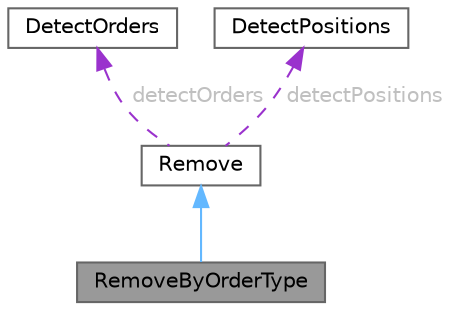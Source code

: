 digraph "RemoveByOrderType"
{
 // LATEX_PDF_SIZE
  bgcolor="transparent";
  edge [fontname=Helvetica,fontsize=10,labelfontname=Helvetica,labelfontsize=10];
  node [fontname=Helvetica,fontsize=10,shape=box,height=0.2,width=0.4];
  Node1 [id="Node000001",label="RemoveByOrderType",height=0.2,width=0.4,color="gray40", fillcolor="grey60", style="filled", fontcolor="black",tooltip="Class to handle the removal of orders based on their type relative to positions."];
  Node2 -> Node1 [id="edge1_Node000001_Node000002",dir="back",color="steelblue1",style="solid",tooltip=" "];
  Node2 [id="Node000002",label="Remove",height=0.2,width=0.4,color="gray40", fillcolor="white", style="filled",URL="$class_remove.html",tooltip="Class to handle the removal of orders and positions."];
  Node3 -> Node2 [id="edge2_Node000002_Node000003",dir="back",color="darkorchid3",style="dashed",tooltip=" ",label=" detectOrders",fontcolor="grey" ];
  Node3 [id="Node000003",label="DetectOrders",height=0.2,width=0.4,color="gray40", fillcolor="white", style="filled",URL="$class_detect_orders.html",tooltip="Class to detect and manage orders."];
  Node4 -> Node2 [id="edge3_Node000002_Node000004",dir="back",color="darkorchid3",style="dashed",tooltip=" ",label=" detectPositions",fontcolor="grey" ];
  Node4 [id="Node000004",label="DetectPositions",height=0.2,width=0.4,color="gray40", fillcolor="white", style="filled",URL="$class_detect_positions.html",tooltip="Class to detect and manage positions."];
}
